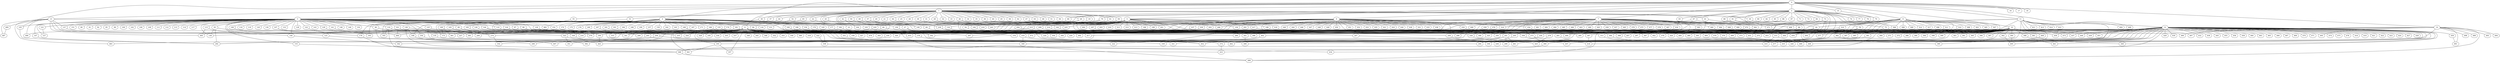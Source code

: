 
graph graphname {
    0 -- 1
0 -- 2
0 -- 3
0 -- 4
0 -- 5
0 -- 6
0 -- 7
0 -- 8
0 -- 9
0 -- 10
0 -- 11
0 -- 12
0 -- 13
0 -- 14
0 -- 15
0 -- 16
0 -- 17
0 -- 18
0 -- 105
1 -- 19
1 -- 20
1 -- 21
1 -- 22
1 -- 23
1 -- 24
1 -- 25
1 -- 26
1 -- 27
1 -- 28
1 -- 29
1 -- 30
1 -- 31
1 -- 32
1 -- 33
1 -- 34
1 -- 35
1 -- 36
1 -- 37
1 -- 38
1 -- 39
1 -- 40
1 -- 41
1 -- 42
1 -- 43
1 -- 44
1 -- 45
1 -- 46
1 -- 47
1 -- 48
1 -- 49
1 -- 50
1 -- 51
1 -- 52
1 -- 53
1 -- 54
1 -- 55
1 -- 56
1 -- 57
1 -- 58
1 -- 59
1 -- 60
1 -- 61
1 -- 62
1 -- 63
1 -- 64
1 -- 65
2 -- 66
2 -- 67
2 -- 68
2 -- 69
2 -- 70
2 -- 71
2 -- 72
2 -- 73
2 -- 74
2 -- 75
2 -- 76
2 -- 77
2 -- 78
2 -- 79
2 -- 80
2 -- 81
2 -- 82
2 -- 83
2 -- 84
2 -- 85
2 -- 86
2 -- 87
2 -- 88
2 -- 499
2 -- 444
3 -- 128
3 -- 130
3 -- 131
3 -- 132
3 -- 133
3 -- 134
3 -- 129
3 -- 136
3 -- 137
3 -- 138
3 -- 139
3 -- 140
3 -- 141
3 -- 142
3 -- 143
3 -- 144
3 -- 145
3 -- 146
3 -- 147
3 -- 148
3 -- 149
3 -- 150
3 -- 151
3 -- 152
3 -- 153
3 -- 135
3 -- 89
3 -- 90
3 -- 91
3 -- 92
3 -- 93
3 -- 94
3 -- 95
3 -- 96
3 -- 97
3 -- 98
3 -- 99
3 -- 100
3 -- 101
3 -- 102
3 -- 103
3 -- 104
3 -- 105
3 -- 106
3 -- 107
3 -- 108
3 -- 109
3 -- 110
3 -- 111
3 -- 112
3 -- 113
3 -- 114
3 -- 115
3 -- 116
3 -- 117
3 -- 118
3 -- 119
3 -- 120
3 -- 121
3 -- 122
3 -- 123
3 -- 124
3 -- 125
3 -- 126
3 -- 127
3 -- 442
4 -- 154
4 -- 155
4 -- 156
4 -- 157
4 -- 158
4 -- 159
4 -- 160
4 -- 161
4 -- 162
4 -- 163
4 -- 164
4 -- 165
4 -- 166
4 -- 167
4 -- 168
4 -- 169
4 -- 170
4 -- 171
4 -- 172
4 -- 173
4 -- 174
4 -- 175
4 -- 176
4 -- 177
4 -- 178
4 -- 179
4 -- 180
4 -- 181
4 -- 182
4 -- 183
4 -- 184
4 -- 185
4 -- 186
4 -- 187
4 -- 188
4 -- 189
4 -- 190
4 -- 191
4 -- 192
4 -- 193
4 -- 194
5 -- 195
5 -- 196
5 -- 197
5 -- 198
5 -- 199
5 -- 200
5 -- 201
5 -- 202
5 -- 203
5 -- 204
5 -- 205
5 -- 206
5 -- 207
5 -- 208
5 -- 209
5 -- 210
5 -- 211
5 -- 212
5 -- 213
5 -- 214
5 -- 215
5 -- 216
5 -- 217
5 -- 218
5 -- 219
6 -- 220
6 -- 221
6 -- 222
6 -- 223
6 -- 224
6 -- 225
6 -- 226
6 -- 227
6 -- 228
6 -- 229
6 -- 230
6 -- 231
6 -- 232
6 -- 233
6 -- 234
6 -- 235
6 -- 236
6 -- 237
6 -- 238
6 -- 239
6 -- 240
6 -- 241
6 -- 242
6 -- 243
6 -- 244
6 -- 245
6 -- 246
6 -- 247
6 -- 248
6 -- 249
6 -- 250
6 -- 251
6 -- 252
6 -- 253
6 -- 254
6 -- 255
7 -- 256
7 -- 258
7 -- 259
7 -- 260
7 -- 261
7 -- 262
7 -- 257
7 -- 264
7 -- 265
7 -- 266
7 -- 267
7 -- 268
7 -- 269
7 -- 270
7 -- 271
7 -- 272
7 -- 273
7 -- 274
7 -- 275
7 -- 276
7 -- 277
7 -- 278
7 -- 279
7 -- 280
7 -- 281
7 -- 282
7 -- 283
7 -- 284
7 -- 285
7 -- 286
7 -- 287
7 -- 288
7 -- 289
7 -- 290
7 -- 291
7 -- 292
7 -- 293
7 -- 263
8 -- 294
8 -- 295
8 -- 296
8 -- 297
8 -- 298
8 -- 299
8 -- 300
8 -- 301
8 -- 302
8 -- 303
8 -- 304
8 -- 305
8 -- 306
8 -- 307
8 -- 308
8 -- 309
8 -- 310
8 -- 311
8 -- 312
8 -- 313
8 -- 314
8 -- 315
8 -- 316
8 -- 317
9 -- 318
9 -- 319
9 -- 320
9 -- 321
9 -- 322
9 -- 323
9 -- 324
9 -- 325
9 -- 326
9 -- 327
9 -- 328
9 -- 329
9 -- 330
9 -- 331
9 -- 332
9 -- 333
9 -- 334
9 -- 335
9 -- 336
9 -- 337
9 -- 338
9 -- 339
9 -- 340
9 -- 341
9 -- 342
9 -- 343
9 -- 344
9 -- 345
9 -- 346
9 -- 347
9 -- 348
9 -- 349
9 -- 350
9 -- 351
9 -- 352
9 -- 353
9 -- 354
9 -- 355
9 -- 356
9 -- 357
9 -- 358
9 -- 359
9 -- 360
9 -- 361
10 -- 384
10 -- 386
10 -- 387
10 -- 388
10 -- 389
10 -- 390
10 -- 385
10 -- 392
10 -- 393
10 -- 394
10 -- 395
10 -- 396
10 -- 397
10 -- 398
10 -- 399
10 -- 400
10 -- 401
10 -- 402
10 -- 391
10 -- 362
10 -- 363
10 -- 364
10 -- 365
10 -- 366
10 -- 367
10 -- 368
10 -- 369
10 -- 370
10 -- 371
10 -- 372
10 -- 373
10 -- 374
10 -- 375
10 -- 376
10 -- 377
10 -- 378
10 -- 379
10 -- 380
10 -- 381
10 -- 382
10 -- 383
11 -- 403
11 -- 404
11 -- 405
11 -- 406
11 -- 407
11 -- 408
11 -- 409
11 -- 410
11 -- 411
11 -- 412
11 -- 413
11 -- 414
11 -- 415
11 -- 24
12 -- 416
12 -- 417
12 -- 418
12 -- 419
12 -- 420
12 -- 421
12 -- 422
12 -- 423
12 -- 424
12 -- 425
12 -- 426
12 -- 427
12 -- 428
12 -- 429
12 -- 430
12 -- 431
12 -- 432
12 -- 433
12 -- 434
12 -- 435
12 -- 436
12 -- 437
12 -- 438
12 -- 439
12 -- 440
12 -- 441
12 -- 442
12 -- 443
12 -- 444
12 -- 445
12 -- 446
12 -- 447
12 -- 448
12 -- 449
12 -- 450
12 -- 451
12 -- 452
12 -- 453
12 -- 454
12 -- 455
12 -- 456
12 -- 457
12 -- 458
12 -- 459
12 -- 460
12 -- 461
12 -- 462
12 -- 463
12 -- 464
12 -- 465
12 -- 466
12 -- 467
12 -- 468
12 -- 469
12 -- 470
12 -- 471
12 -- 472
12 -- 473
12 -- 474
12 -- 475
12 -- 476
12 -- 477
12 -- 478
12 -- 479
13 -- 480
13 -- 482
13 -- 483
13 -- 484
13 -- 485
13 -- 486
13 -- 481
13 -- 487
13 -- 137
14 -- 488
14 -- 489
14 -- 490
14 -- 491
14 -- 492
14 -- 493
14 -- 494
14 -- 495
14 -- 496
14 -- 497
14 -- 498
14 -- 499
15 -- 70
19 -- 54
22 -- 23
24 -- 230
24 -- 488
27 -- 302
27 -- 461
28 -- 417
28 -- 393
28 -- 208
29 -- 316
30 -- 306
37 -- 94
38 -- 174
39 -- 286
41 -- 406
41 -- 295
42 -- 164
42 -- 319
43 -- 229
43 -- 145
44 -- 116
46 -- 219
46 -- 380
47 -- 403
47 -- 225
49 -- 243
50 -- 239
50 -- 341
52 -- 131
53 -- 152
54 -- 244
55 -- 482
57 -- 293
57 -- 149
59 -- 192
59 -- 291
59 -- 490
60 -- 194
60 -- 378
61 -- 459
64 -- 69
65 -- 327
66 -- 103
67 -- 272
67 -- 158
67 -- 138
68 -- 325
68 -- 262
69 -- 220
70 -- 359
73 -- 447
73 -- 271
73 -- 297
75 -- 397
75 -- 451
76 -- 454
76 -- 304
76 -- 448
76 -- 377
76 -- 382
79 -- 192
79 -- 156
81 -- 350
81 -- 149
81 -- 295
83 -- 234
84 -- 142
86 -- 241
86 -- 205
86 -- 356
88 -- 134
89 -- 216
89 -- 379
89 -- 341
93 -- 292
93 -- 227
93 -- 138
94 -- 479
96 -- 452
96 -- 274
97 -- 301
99 -- 396
101 -- 320
101 -- 484
104 -- 392
105 -- 292
107 -- 383
107 -- 209
108 -- 383
110 -- 472
110 -- 245
115 -- 140
115 -- 485
121 -- 127
122 -- 178
123 -- 407
124 -- 302
125 -- 392
125 -- 440
126 -- 256
129 -- 193
132 -- 447
132 -- 183
132 -- 323
132 -- 361
134 -- 273
135 -- 410
136 -- 168
136 -- 415
136 -- 433
137 -- 479
139 -- 420
140 -- 342
141 -- 173
142 -- 431
144 -- 194
144 -- 376
147 -- 292
153 -- 368
154 -- 492
154 -- 464
155 -- 486
155 -- 499
156 -- 179
160 -- 488
160 -- 364
161 -- 496
161 -- 402
165 -- 274
165 -- 326
166 -- 287
166 -- 481
168 -- 206
168 -- 407
169 -- 481
169 -- 209
169 -- 173
170 -- 389
174 -- 383
177 -- 387
178 -- 368
179 -- 222
181 -- 333
181 -- 224
182 -- 476
185 -- 379
186 -- 241
187 -- 200
189 -- 195
189 -- 336
191 -- 235
192 -- 313
194 -- 443
197 -- 349
197 -- 454
198 -- 453
204 -- 492
204 -- 343
205 -- 294
207 -- 356
208 -- 370
214 -- 417
215 -- 484
215 -- 452
215 -- 288
217 -- 373
218 -- 497
224 -- 457
229 -- 485
230 -- 356
232 -- 295
234 -- 346
237 -- 330
238 -- 320
239 -- 266
239 -- 400
241 -- 299
241 -- 339
241 -- 461
241 -- 321
244 -- 299
245 -- 483
245 -- 462
254 -- 375
256 -- 292
256 -- 294
259 -- 354
260 -- 444
260 -- 315
261 -- 418
262 -- 440
264 -- 473
267 -- 328
268 -- 320
269 -- 437
272 -- 319
272 -- 439
273 -- 468
273 -- 300
274 -- 332
276 -- 344
279 -- 425
280 -- 449
283 -- 297
300 -- 368
301 -- 496
306 -- 495
310 -- 454
310 -- 336
311 -- 347
313 -- 435
314 -- 385
315 -- 448
315 -- 410
319 -- 425
319 -- 349
322 -- 338
323 -- 351
323 -- 374
325 -- 452
326 -- 443
328 -- 477
330 -- 355
331 -- 436
338 -- 434
347 -- 418
355 -- 357
355 -- 361
359 -- 435
362 -- 405
363 -- 446
364 -- 426
368 -- 488
374 -- 433
381 -- 392
382 -- 395
384 -- 405
388 -- 441
402 -- 407
408 -- 435
412 -- 459
450 -- 491
480 -- 487

}
